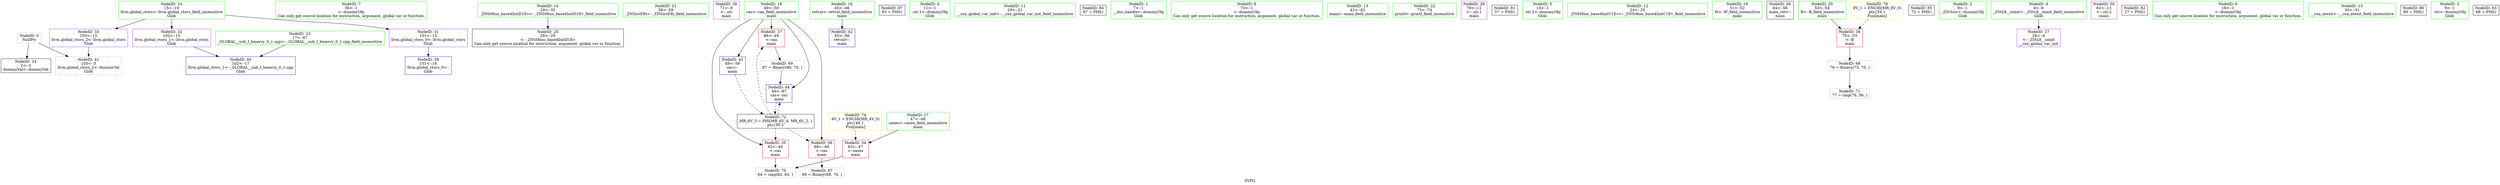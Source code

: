 digraph "SVFG" {
	label="SVFG";

	Node0x560d07ea14b0 [shape=record,color=grey,label="{NodeID: 0\nNullPtr}"];
	Node0x560d07ea14b0 -> Node0x560d07eb2220[style=solid];
	Node0x560d07ea14b0 -> Node0x560d07eb3140[style=solid];
	Node0x560d07eafc70 [shape=record,color=green,label="{NodeID: 7\n56\<--1\n\<--dummyObj\nCan only get source location for instruction, argument, global var or function.}"];
	Node0x560d07eb1910 [shape=record,color=green,label="{NodeID: 14\n29\<--35\n_ZNSt8ios_base4InitD1Ev\<--_ZNSt8ios_base4InitD1Ev_field_insensitive\n}"];
	Node0x560d07eb1910 -> Node0x560d07eb2320[style=solid];
	Node0x560d07eb1f20 [shape=record,color=green,label="{NodeID: 21\n58\<--59\n_ZNSirsERi\<--_ZNSirsERi_field_insensitive\n}"];
	Node0x560d07eb25c0 [shape=record,color=purple,label="{NodeID: 28\n71\<--9\n\<--.str\nmain\n}"];
	Node0x560d07eb2c00 [shape=record,color=red,label="{NodeID: 35\n62\<--49\n\<--cas\nmain\n}"];
	Node0x560d07eb2c00 -> Node0x560d07eb5d70[style=solid];
	Node0x560d07eb3240 [shape=record,color=blue,label="{NodeID: 42\n45\<--56\nretval\<--\nmain\n}"];
	Node0x560d07ebb500 [shape=record,color=black,label="{NodeID: 87\n83 = PHI()\n}"];
	Node0x560d07eb0250 [shape=record,color=green,label="{NodeID: 4\n11\<--1\n.str.1\<--dummyObj\nGlob }"];
	Node0x560d07eb1670 [shape=record,color=green,label="{NodeID: 11\n20\<--21\n__cxx_global_var_init\<--__cxx_global_var_init_field_insensitive\n}"];
	Node0x560d07eb1cb0 [shape=record,color=green,label="{NodeID: 18\n49\<--50\ncas\<--cas_field_insensitive\nmain\n}"];
	Node0x560d07eb1cb0 -> Node0x560d07eb2c00[style=solid];
	Node0x560d07eb1cb0 -> Node0x560d07eb2cd0[style=solid];
	Node0x560d07eb1cb0 -> Node0x560d07eb2da0[style=solid];
	Node0x560d07eb1cb0 -> Node0x560d07eb3310[style=solid];
	Node0x560d07eb1cb0 -> Node0x560d07eb33e0[style=solid];
	Node0x560d07eb2320 [shape=record,color=black,label="{NodeID: 25\n28\<--29\n\<--_ZNSt8ios_base4InitD1Ev\nCan only get source location for instruction, argument, global var or function.}"];
	Node0x560d07eb5d70 [shape=record,color=grey,label="{NodeID: 70\n64 = cmp(62, 63, )\n}"];
	Node0x560d07eb2930 [shape=record,color=purple,label="{NodeID: 32\n102\<--15\nllvm.global_ctors_1\<--llvm.global_ctors\nGlob }"];
	Node0x560d07eb2930 -> Node0x560d07eb3040[style=solid];
	Node0x560d07eb2f40 [shape=record,color=blue,label="{NodeID: 39\n101\<--16\nllvm.global_ctors_0\<--\nGlob }"];
	Node0x560d07ebb260 [shape=record,color=black,label="{NodeID: 84\n67 = PHI()\n}"];
	Node0x560d07ea15c0 [shape=record,color=green,label="{NodeID: 1\n7\<--1\n__dso_handle\<--dummyObj\nGlob }"];
	Node0x560d07eafd00 [shape=record,color=green,label="{NodeID: 8\n70\<--1\n\<--dummyObj\nCan only get source location for instruction, argument, global var or function.}"];
	Node0x560d07eb1a10 [shape=record,color=green,label="{NodeID: 15\n42\<--43\nmain\<--main_field_insensitive\n}"];
	Node0x560d07eb2020 [shape=record,color=green,label="{NodeID: 22\n73\<--74\nprintf\<--printf_field_insensitive\n}"];
	Node0x560d07eb50e0 [shape=record,color=grey,label="{NodeID: 67\n69 = Binary(68, 70, )\n}"];
	Node0x560d07eb2690 [shape=record,color=purple,label="{NodeID: 29\n79\<--11\n\<--.str.1\nmain\n}"];
	Node0x560d07eb88e0 [shape=record,color=yellow,style=double,label="{NodeID: 74\n4V_1 = ENCHI(MR_4V_0)\npts\{48 \}\nFun[main]}"];
	Node0x560d07eb88e0 -> Node0x560d07eb2b30[style=dashed];
	Node0x560d07eb2cd0 [shape=record,color=red,label="{NodeID: 36\n68\<--49\n\<--cas\nmain\n}"];
	Node0x560d07eb2cd0 -> Node0x560d07eb50e0[style=solid];
	Node0x560d07da5f30 [shape=record,color=black,label="{NodeID: 81\n57 = PHI()\n}"];
	Node0x560d07eb3310 [shape=record,color=blue,label="{NodeID: 43\n49\<--56\ncas\<--\nmain\n}"];
	Node0x560d07eb3310 -> Node0x560d07eb78c0[style=dashed];
	Node0x560d07eb02e0 [shape=record,color=green,label="{NodeID: 5\n13\<--1\n.str.2\<--dummyObj\nGlob }"];
	Node0x560d07eb1740 [shape=record,color=green,label="{NodeID: 12\n24\<--25\n_ZNSt8ios_base4InitC1Ev\<--_ZNSt8ios_base4InitC1Ev_field_insensitive\n}"];
	Node0x560d07eb1d80 [shape=record,color=green,label="{NodeID: 19\n51\<--52\nW\<--W_field_insensitive\nmain\n}"];
	Node0x560d07eb2420 [shape=record,color=black,label="{NodeID: 26\n44\<--56\nmain_ret\<--\nmain\n}"];
	Node0x560d07eb5ef0 [shape=record,color=grey,label="{NodeID: 71\n77 = cmp(76, 56, )\n}"];
	Node0x560d07eb2a30 [shape=record,color=purple,label="{NodeID: 33\n103\<--15\nllvm.global_ctors_2\<--llvm.global_ctors\nGlob }"];
	Node0x560d07eb2a30 -> Node0x560d07eb3140[style=solid];
	Node0x560d07eb3040 [shape=record,color=blue,label="{NodeID: 40\n102\<--17\nllvm.global_ctors_1\<--_GLOBAL__sub_I_bmerry_0_1.cpp\nGlob }"];
	Node0x560d07ebb330 [shape=record,color=black,label="{NodeID: 85\n72 = PHI()\n}"];
	Node0x560d07ea1650 [shape=record,color=green,label="{NodeID: 2\n8\<--1\n_ZSt3cin\<--dummyObj\nGlob }"];
	Node0x560d07eafd90 [shape=record,color=green,label="{NodeID: 9\n4\<--6\n_ZStL8__ioinit\<--_ZStL8__ioinit_field_insensitive\nGlob }"];
	Node0x560d07eafd90 -> Node0x560d07eb24f0[style=solid];
	Node0x560d07eb1b10 [shape=record,color=green,label="{NodeID: 16\n45\<--46\nretval\<--retval_field_insensitive\nmain\n}"];
	Node0x560d07eb1b10 -> Node0x560d07eb3240[style=solid];
	Node0x560d07eb2120 [shape=record,color=green,label="{NodeID: 23\n17\<--97\n_GLOBAL__sub_I_bmerry_0_1.cpp\<--_GLOBAL__sub_I_bmerry_0_1.cpp_field_insensitive\n}"];
	Node0x560d07eb2120 -> Node0x560d07eb3040[style=solid];
	Node0x560d07eb5260 [shape=record,color=grey,label="{NodeID: 68\n76 = Binary(75, 70, )\n}"];
	Node0x560d07eb5260 -> Node0x560d07eb5ef0[style=solid];
	Node0x560d07eb2760 [shape=record,color=purple,label="{NodeID: 30\n82\<--13\n\<--.str.2\nmain\n}"];
	Node0x560d07eb2da0 [shape=record,color=red,label="{NodeID: 37\n86\<--49\n\<--cas\nmain\n}"];
	Node0x560d07eb2da0 -> Node0x560d07eb5bf0[style=solid];
	Node0x560d07ebb000 [shape=record,color=black,label="{NodeID: 82\n27 = PHI()\n}"];
	Node0x560d07eb33e0 [shape=record,color=blue,label="{NodeID: 44\n49\<--87\ncas\<--inc\nmain\n}"];
	Node0x560d07eb33e0 -> Node0x560d07eb78c0[style=dashed];
	Node0x560d07eafbe0 [shape=record,color=green,label="{NodeID: 6\n16\<--1\n\<--dummyObj\nCan only get source location for instruction, argument, global var or function.}"];
	Node0x560d07eb1810 [shape=record,color=green,label="{NodeID: 13\n30\<--31\n__cxa_atexit\<--__cxa_atexit_field_insensitive\n}"];
	Node0x560d07eb1e50 [shape=record,color=green,label="{NodeID: 20\n53\<--54\nB\<--B_field_insensitive\nmain\n}"];
	Node0x560d07eb1e50 -> Node0x560d07eb2e70[style=solid];
	Node0x560d07eb24f0 [shape=record,color=purple,label="{NodeID: 27\n26\<--4\n\<--_ZStL8__ioinit\n__cxx_global_var_init\n}"];
	Node0x560d07eb78c0 [shape=record,color=black,label="{NodeID: 72\nMR_6V_3 = PHI(MR_6V_4, MR_6V_2, )\npts\{50 \}\n}"];
	Node0x560d07eb78c0 -> Node0x560d07eb2c00[style=dashed];
	Node0x560d07eb78c0 -> Node0x560d07eb2cd0[style=dashed];
	Node0x560d07eb78c0 -> Node0x560d07eb2da0[style=dashed];
	Node0x560d07eb78c0 -> Node0x560d07eb33e0[style=dashed];
	Node0x560d07eb2b30 [shape=record,color=red,label="{NodeID: 34\n63\<--47\n\<--cases\nmain\n}"];
	Node0x560d07eb2b30 -> Node0x560d07eb5d70[style=solid];
	Node0x560d07eb3140 [shape=record,color=blue, style = dotted,label="{NodeID: 41\n103\<--3\nllvm.global_ctors_2\<--dummyVal\nGlob }"];
	Node0x560d07ebb400 [shape=record,color=black,label="{NodeID: 86\n80 = PHI()\n}"];
	Node0x560d07eb01c0 [shape=record,color=green,label="{NodeID: 3\n9\<--1\n.str\<--dummyObj\nGlob }"];
	Node0x560d07eb15a0 [shape=record,color=green,label="{NodeID: 10\n15\<--19\nllvm.global_ctors\<--llvm.global_ctors_field_insensitive\nGlob }"];
	Node0x560d07eb15a0 -> Node0x560d07eb2830[style=solid];
	Node0x560d07eb15a0 -> Node0x560d07eb2930[style=solid];
	Node0x560d07eb15a0 -> Node0x560d07eb2a30[style=solid];
	Node0x560d07eb1be0 [shape=record,color=green,label="{NodeID: 17\n47\<--48\ncases\<--cases_field_insensitive\nmain\n}"];
	Node0x560d07eb1be0 -> Node0x560d07eb2b30[style=solid];
	Node0x560d07eb2220 [shape=record,color=black,label="{NodeID: 24\n2\<--3\ndummyVal\<--dummyVal\n}"];
	Node0x560d07eb5bf0 [shape=record,color=grey,label="{NodeID: 69\n87 = Binary(86, 70, )\n}"];
	Node0x560d07eb5bf0 -> Node0x560d07eb33e0[style=solid];
	Node0x560d07eb2830 [shape=record,color=purple,label="{NodeID: 31\n101\<--15\nllvm.global_ctors_0\<--llvm.global_ctors\nGlob }"];
	Node0x560d07eb2830 -> Node0x560d07eb2f40[style=solid];
	Node0x560d07eb8aa0 [shape=record,color=yellow,style=double,label="{NodeID: 76\n8V_1 = ENCHI(MR_8V_0)\npts\{54 \}\nFun[main]}"];
	Node0x560d07eb8aa0 -> Node0x560d07eb2e70[style=dashed];
	Node0x560d07eb2e70 [shape=record,color=red,label="{NodeID: 38\n75\<--53\n\<--B\nmain\n}"];
	Node0x560d07eb2e70 -> Node0x560d07eb5260[style=solid];
	Node0x560d07ebb100 [shape=record,color=black,label="{NodeID: 83\n66 = PHI()\n}"];
}
